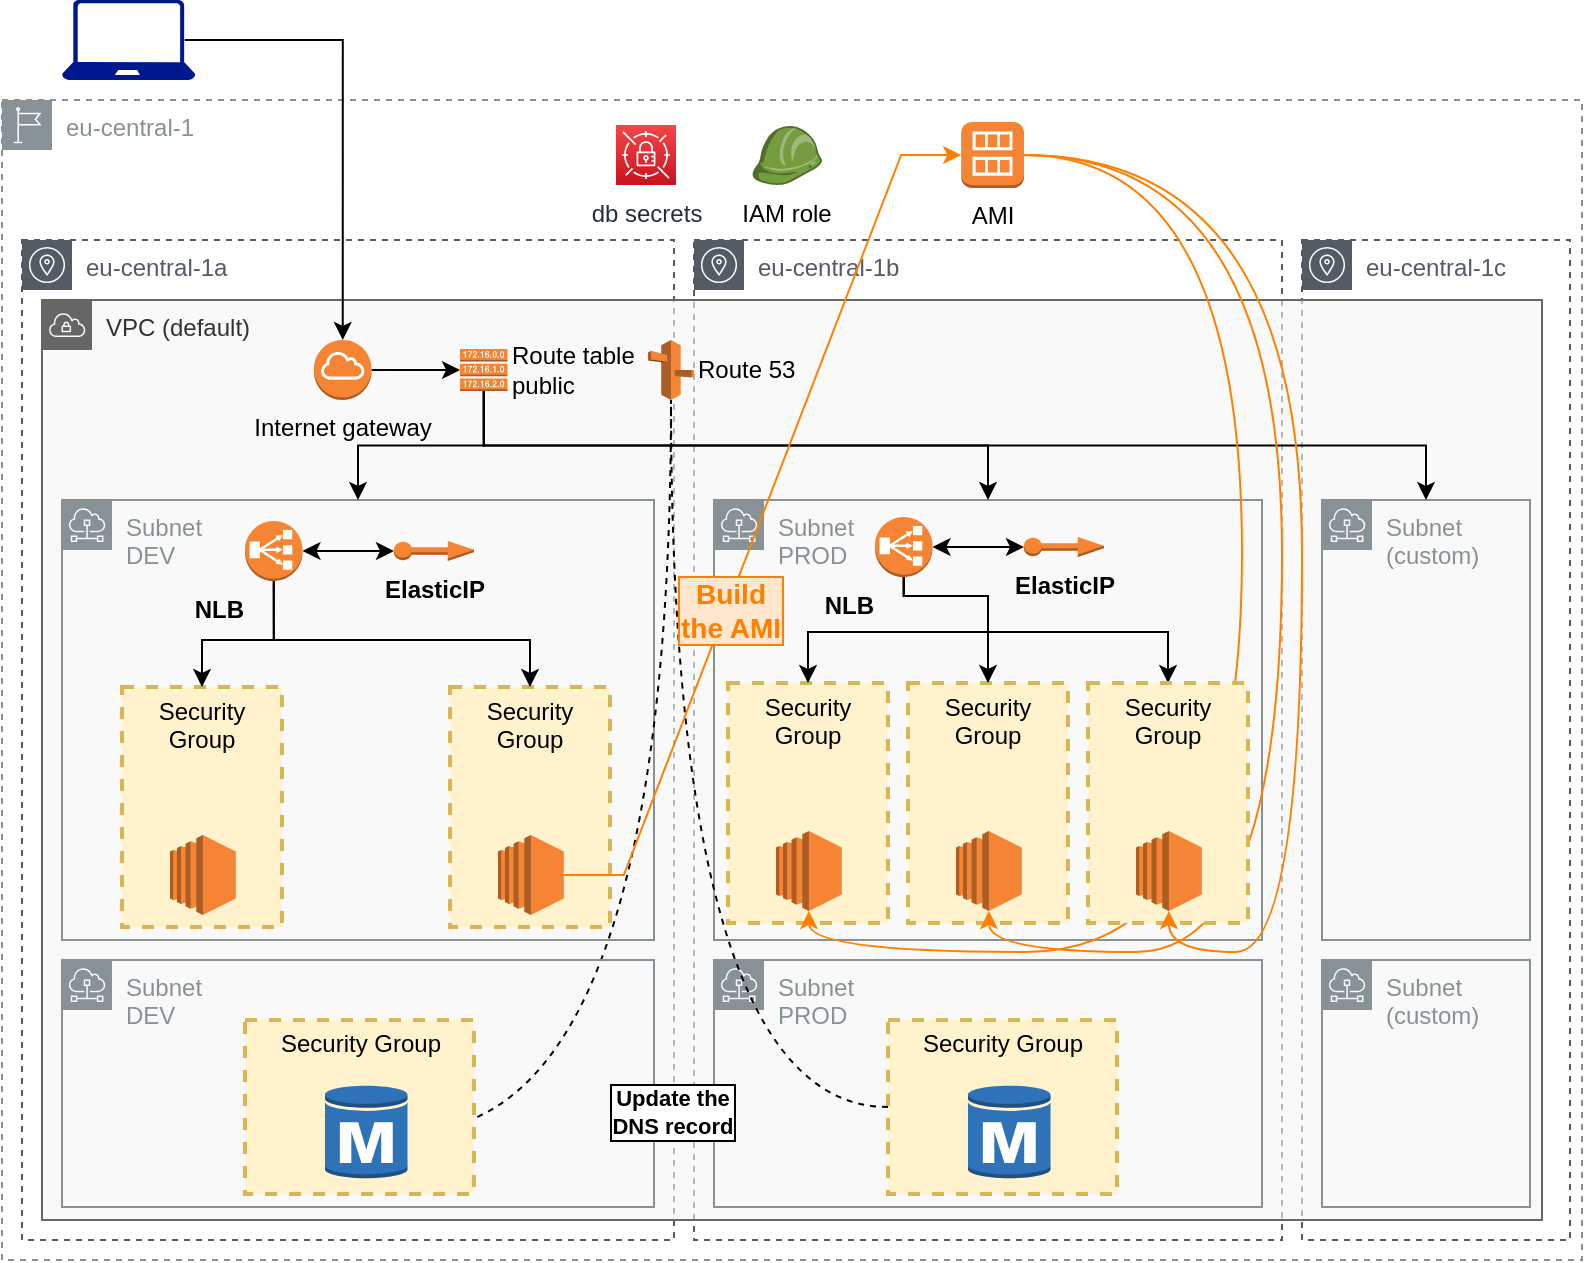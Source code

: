<mxfile version="13.9.9" type="github">
  <diagram id="UUgaOf1F6qNWSPvY_eEi" name="Page-1">
    <mxGraphModel dx="946" dy="662" grid="1" gridSize="10" guides="1" tooltips="1" connect="1" arrows="1" fold="1" page="1" pageScale="1" pageWidth="827" pageHeight="1169" math="0" shadow="0">
      <root>
        <mxCell id="0" />
        <mxCell id="1" parent="0" />
        <mxCell id="LLyH-jrI4SZby10niK_6-6" value="eu-central-1" style="outlineConnect=0;gradientColor=none;html=1;whiteSpace=wrap;fontSize=12;fontStyle=0;shape=mxgraph.aws4.group;grIcon=mxgraph.aws4.group_region;strokeColor=#879196;fillColor=none;verticalAlign=top;align=left;spacingLeft=30;fontColor=#879196;dashed=1;" parent="1" vertex="1">
          <mxGeometry x="20" y="80" width="790" height="580" as="geometry" />
        </mxCell>
        <mxCell id="LLyH-jrI4SZby10niK_6-10" value="eu-central-1a" style="outlineConnect=0;gradientColor=none;html=1;whiteSpace=wrap;fontSize=12;fontStyle=0;shape=mxgraph.aws4.group;grIcon=mxgraph.aws4.group_availability_zone;strokeColor=#545B64;fillColor=none;verticalAlign=top;align=left;spacingLeft=30;fontColor=#545B64;dashed=1;" parent="1" vertex="1">
          <mxGeometry x="30" y="150" width="326" height="500" as="geometry" />
        </mxCell>
        <mxCell id="LLyH-jrI4SZby10niK_6-7" value="eu-central-1c" style="outlineConnect=0;gradientColor=none;html=1;whiteSpace=wrap;fontSize=12;fontStyle=0;shape=mxgraph.aws4.group;grIcon=mxgraph.aws4.group_availability_zone;strokeColor=#545B64;fillColor=none;verticalAlign=top;align=left;spacingLeft=30;fontColor=#545B64;dashed=1;" parent="1" vertex="1">
          <mxGeometry x="670" y="150" width="134" height="500" as="geometry" />
        </mxCell>
        <mxCell id="LLyH-jrI4SZby10niK_6-9" value="eu-central-1b" style="outlineConnect=0;gradientColor=none;html=1;whiteSpace=wrap;fontSize=12;fontStyle=0;shape=mxgraph.aws4.group;grIcon=mxgraph.aws4.group_availability_zone;strokeColor=#545B64;fillColor=none;verticalAlign=top;align=left;spacingLeft=30;fontColor=#545B64;dashed=1;" parent="1" vertex="1">
          <mxGeometry x="366" y="150" width="294" height="500" as="geometry" />
        </mxCell>
        <mxCell id="LLyH-jrI4SZby10niK_6-5" value="VPC (default)" style="outlineConnect=0;html=1;whiteSpace=wrap;fontSize=12;fontStyle=0;shape=mxgraph.aws4.group;grIcon=mxgraph.aws4.group_vpc;strokeColor=#666666;fillColor=#f5f5f5;verticalAlign=top;align=left;spacingLeft=30;dashed=0;fillOpacity=60;fontColor=#333333;" parent="1" vertex="1">
          <mxGeometry x="40" y="180" width="750" height="460" as="geometry" />
        </mxCell>
        <mxCell id="LLyH-jrI4SZby10niK_6-4" value="Subnet &lt;br&gt;DEV" style="outlineConnect=0;gradientColor=none;html=1;whiteSpace=wrap;fontSize=12;fontStyle=0;shape=mxgraph.aws4.group;grIcon=mxgraph.aws4.group_subnet;strokeColor=#879196;fillColor=none;verticalAlign=top;align=left;spacingLeft=30;fontColor=#879196;dashed=0;" parent="1" vertex="1">
          <mxGeometry x="50" y="280" width="296" height="220" as="geometry" />
        </mxCell>
        <mxCell id="LLyH-jrI4SZby10niK_6-27" style="edgeStyle=orthogonalEdgeStyle;rounded=0;orthogonalLoop=1;jettySize=auto;html=1;exitX=1;exitY=0.5;exitDx=0;exitDy=0;exitPerimeter=0;entryX=0;entryY=0.5;entryDx=0;entryDy=0;entryPerimeter=0;" parent="1" source="LLyH-jrI4SZby10niK_6-2" target="LLyH-jrI4SZby10niK_6-19" edge="1">
          <mxGeometry relative="1" as="geometry" />
        </mxCell>
        <mxCell id="LLyH-jrI4SZby10niK_6-2" value="Internet gateway" style="outlineConnect=0;dashed=0;verticalLabelPosition=bottom;verticalAlign=top;align=center;html=1;shape=mxgraph.aws3.internet_gateway;fillColor=#F58534;gradientColor=none;" parent="1" vertex="1">
          <mxGeometry x="176" y="200" width="28.75" height="30" as="geometry" />
        </mxCell>
        <mxCell id="LLyH-jrI4SZby10niK_6-28" style="edgeStyle=orthogonalEdgeStyle;rounded=0;orthogonalLoop=1;jettySize=auto;html=1;exitX=0.92;exitY=0.5;exitDx=0;exitDy=0;exitPerimeter=0;entryX=0.5;entryY=0;entryDx=0;entryDy=0;entryPerimeter=0;" parent="1" source="LLyH-jrI4SZby10niK_6-12" target="LLyH-jrI4SZby10niK_6-2" edge="1">
          <mxGeometry relative="1" as="geometry" />
        </mxCell>
        <mxCell id="LLyH-jrI4SZby10niK_6-12" value="" style="aspect=fixed;pointerEvents=1;shadow=0;dashed=0;html=1;strokeColor=none;labelPosition=center;verticalLabelPosition=bottom;verticalAlign=top;align=center;fillColor=#00188D;shape=mxgraph.azure.laptop" parent="1" vertex="1">
          <mxGeometry x="50" y="30" width="66.66" height="40" as="geometry" />
        </mxCell>
        <mxCell id="LLyH-jrI4SZby10niK_6-15" value="Subnet (custom)" style="outlineConnect=0;gradientColor=none;html=1;whiteSpace=wrap;fontSize=12;fontStyle=0;shape=mxgraph.aws4.group;grIcon=mxgraph.aws4.group_subnet;strokeColor=#879196;fillColor=none;verticalAlign=top;align=left;spacingLeft=30;fontColor=#879196;dashed=0;" parent="1" vertex="1">
          <mxGeometry x="680" y="280" width="104" height="220" as="geometry" />
        </mxCell>
        <mxCell id="LLyH-jrI4SZby10niK_6-16" value="Subnet&lt;br&gt;PROD" style="outlineConnect=0;gradientColor=none;html=1;whiteSpace=wrap;fontSize=12;fontStyle=0;shape=mxgraph.aws4.group;grIcon=mxgraph.aws4.group_subnet;strokeColor=#879196;fillColor=none;verticalAlign=top;align=left;spacingLeft=30;fontColor=#879196;dashed=0;" parent="1" vertex="1">
          <mxGeometry x="376" y="280" width="274" height="220" as="geometry" />
        </mxCell>
        <mxCell id="LLyH-jrI4SZby10niK_6-23" style="edgeStyle=orthogonalEdgeStyle;rounded=0;orthogonalLoop=1;jettySize=auto;html=1;exitX=0.5;exitY=1;exitDx=0;exitDy=0;exitPerimeter=0;" parent="1" source="LLyH-jrI4SZby10niK_6-19" target="LLyH-jrI4SZby10niK_6-16" edge="1">
          <mxGeometry relative="1" as="geometry" />
        </mxCell>
        <mxCell id="LLyH-jrI4SZby10niK_6-24" style="edgeStyle=orthogonalEdgeStyle;rounded=0;orthogonalLoop=1;jettySize=auto;html=1;exitX=0.5;exitY=1;exitDx=0;exitDy=0;exitPerimeter=0;" parent="1" source="LLyH-jrI4SZby10niK_6-19" target="LLyH-jrI4SZby10niK_6-4" edge="1">
          <mxGeometry relative="1" as="geometry" />
        </mxCell>
        <mxCell id="LLyH-jrI4SZby10niK_6-25" style="edgeStyle=orthogonalEdgeStyle;rounded=0;orthogonalLoop=1;jettySize=auto;html=1;exitX=0.5;exitY=1;exitDx=0;exitDy=0;exitPerimeter=0;" parent="1" source="LLyH-jrI4SZby10niK_6-19" target="LLyH-jrI4SZby10niK_6-15" edge="1">
          <mxGeometry relative="1" as="geometry" />
        </mxCell>
        <mxCell id="LLyH-jrI4SZby10niK_6-19" value="Route table&lt;br&gt;public" style="outlineConnect=0;dashed=0;verticalLabelPosition=middle;verticalAlign=middle;align=left;html=1;shape=mxgraph.aws3.route_table;fillColor=#F58536;gradientColor=none;labelPosition=right;" parent="1" vertex="1">
          <mxGeometry x="249.02" y="204.5" width="23.71" height="21" as="geometry" />
        </mxCell>
        <mxCell id="Gg3K2ls2yGk3OWGE8Ab6-3" value="Route 53" style="outlineConnect=0;dashed=0;verticalLabelPosition=middle;verticalAlign=middle;align=left;html=1;shape=mxgraph.aws3.route_53;fillColor=#F58536;gradientColor=none;labelPosition=right;" parent="1" vertex="1">
          <mxGeometry x="343.02" y="200" width="22.98" height="30" as="geometry" />
        </mxCell>
        <mxCell id="Gg3K2ls2yGk3OWGE8Ab6-6" style="edgeStyle=orthogonalEdgeStyle;rounded=0;orthogonalLoop=1;jettySize=auto;html=1;entryX=0.5;entryY=1;entryDx=0;entryDy=0;entryPerimeter=0;endArrow=none;endFill=0;curved=1;dashed=1;" parent="1" source="LLyH-jrI4SZby10niK_6-1" target="Gg3K2ls2yGk3OWGE8Ab6-3" edge="1">
          <mxGeometry relative="1" as="geometry">
            <mxPoint x="161.45" y="450" as="sourcePoint" />
            <mxPoint x="482.49" y="235" as="targetPoint" />
          </mxGeometry>
        </mxCell>
        <mxCell id="WJ81USQerfGTGFu2v-6j-1" value="IAM role" style="outlineConnect=0;dashed=0;verticalLabelPosition=bottom;verticalAlign=top;align=center;html=1;shape=mxgraph.aws3.role;fillColor=#759C3E;gradientColor=none;" parent="1" vertex="1">
          <mxGeometry x="394.93" y="93" width="35.07" height="29.5" as="geometry" />
        </mxCell>
        <mxCell id="WJ81USQerfGTGFu2v-6j-3" value="db secrets" style="outlineConnect=0;fontColor=#232F3E;gradientColor=#F54749;gradientDirection=north;fillColor=#C7131F;strokeColor=#ffffff;dashed=0;verticalLabelPosition=bottom;verticalAlign=top;align=center;html=1;fontSize=12;fontStyle=0;aspect=fixed;shape=mxgraph.aws4.resourceIcon;resIcon=mxgraph.aws4.secrets_manager;" parent="1" vertex="1">
          <mxGeometry x="327" y="92.5" width="30" height="30" as="geometry" />
        </mxCell>
        <mxCell id="mmzX4yjb0Bl6ZRDBmCqj-1" value="Security Group" style="fontStyle=0;verticalAlign=top;align=center;spacingTop=-2;fillColor=#fff2cc;rounded=0;whiteSpace=wrap;html=1;strokeColor=#d6b656;strokeWidth=2;dashed=1;container=1;collapsible=0;expand=0;recursiveResize=0;" parent="1" vertex="1">
          <mxGeometry x="80" y="373.5" width="80" height="120" as="geometry" />
        </mxCell>
        <mxCell id="mmzX4yjb0Bl6ZRDBmCqj-2" value="" style="outlineConnect=0;dashed=0;verticalLabelPosition=bottom;verticalAlign=top;align=center;html=1;shape=mxgraph.aws3.ec2;fillColor=#F58534;gradientColor=none;" parent="mmzX4yjb0Bl6ZRDBmCqj-1" vertex="1">
          <mxGeometry x="24.0" y="74" width="32.9" height="40" as="geometry" />
        </mxCell>
        <mxCell id="mmzX4yjb0Bl6ZRDBmCqj-3" value="" style="shape=image;html=1;verticalAlign=top;verticalLabelPosition=bottom;labelBackgroundColor=#ffffff;imageAspect=0;aspect=fixed;image=https://cdn2.iconfinder.com/data/icons/nodejs-1/128/nodejs-128.png" parent="mmzX4yjb0Bl6ZRDBmCqj-1" vertex="1">
          <mxGeometry x="16.45" y="30" width="48" height="48" as="geometry" />
        </mxCell>
        <mxCell id="mmzX4yjb0Bl6ZRDBmCqj-4" value="Security Group" style="fontStyle=0;verticalAlign=top;align=center;spacingTop=-2;fillColor=#fff2cc;rounded=0;whiteSpace=wrap;html=1;strokeColor=#d6b656;strokeWidth=2;dashed=1;container=1;collapsible=0;expand=0;recursiveResize=0;" parent="1" vertex="1">
          <mxGeometry x="244" y="373.5" width="80" height="120" as="geometry" />
        </mxCell>
        <mxCell id="mmzX4yjb0Bl6ZRDBmCqj-5" value="" style="outlineConnect=0;dashed=0;verticalLabelPosition=bottom;verticalAlign=top;align=center;html=1;shape=mxgraph.aws3.ec2;fillColor=#F58534;gradientColor=none;" parent="mmzX4yjb0Bl6ZRDBmCqj-4" vertex="1">
          <mxGeometry x="24.0" y="74" width="32.9" height="40" as="geometry" />
        </mxCell>
        <mxCell id="mmzX4yjb0Bl6ZRDBmCqj-6" value="" style="shape=image;html=1;verticalAlign=top;verticalLabelPosition=bottom;labelBackgroundColor=#ffffff;imageAspect=0;aspect=fixed;image=https://cdn2.iconfinder.com/data/icons/nodejs-1/128/nodejs-128.png" parent="mmzX4yjb0Bl6ZRDBmCqj-4" vertex="1">
          <mxGeometry x="16.45" y="30" width="48" height="48" as="geometry" />
        </mxCell>
        <mxCell id="mmzX4yjb0Bl6ZRDBmCqj-11" value="Subnet&lt;br&gt;DEV" style="outlineConnect=0;gradientColor=none;html=1;whiteSpace=wrap;fontSize=12;fontStyle=0;shape=mxgraph.aws4.group;grIcon=mxgraph.aws4.group_subnet;strokeColor=#879196;fillColor=none;verticalAlign=top;align=left;spacingLeft=30;fontColor=#879196;dashed=0;" parent="1" vertex="1">
          <mxGeometry x="50" y="510" width="296" height="123.5" as="geometry" />
        </mxCell>
        <mxCell id="LLyH-jrI4SZby10niK_6-3" value="Security Group" style="fontStyle=0;verticalAlign=top;align=center;spacingTop=-2;fillColor=#fff2cc;rounded=0;whiteSpace=wrap;html=1;strokeColor=#d6b656;strokeWidth=2;dashed=1;container=1;collapsible=0;expand=0;recursiveResize=0;" parent="1" vertex="1">
          <mxGeometry x="141.5" y="540" width="114.5" height="87" as="geometry" />
        </mxCell>
        <mxCell id="LLyH-jrI4SZby10niK_6-1" value="" style="outlineConnect=0;dashed=0;verticalLabelPosition=bottom;verticalAlign=top;align=center;html=1;shape=mxgraph.aws3.rds_db_instance;fillColor=#2E73B8;gradientColor=none;" parent="LLyH-jrI4SZby10niK_6-3" vertex="1">
          <mxGeometry x="40" y="32" width="41.25" height="48" as="geometry" />
        </mxCell>
        <mxCell id="mmzX4yjb0Bl6ZRDBmCqj-12" value="Subnet&lt;br&gt;PROD" style="outlineConnect=0;gradientColor=none;html=1;whiteSpace=wrap;fontSize=12;fontStyle=0;shape=mxgraph.aws4.group;grIcon=mxgraph.aws4.group_subnet;strokeColor=#879196;fillColor=none;verticalAlign=top;align=left;spacingLeft=30;fontColor=#879196;dashed=0;" parent="1" vertex="1">
          <mxGeometry x="376" y="510" width="274" height="123.5" as="geometry" />
        </mxCell>
        <mxCell id="mmzX4yjb0Bl6ZRDBmCqj-14" value="Subnet (custom)" style="outlineConnect=0;gradientColor=none;html=1;whiteSpace=wrap;fontSize=12;fontStyle=0;shape=mxgraph.aws4.group;grIcon=mxgraph.aws4.group_subnet;strokeColor=#879196;fillColor=none;verticalAlign=top;align=left;spacingLeft=30;fontColor=#879196;dashed=0;" parent="1" vertex="1">
          <mxGeometry x="680" y="510" width="104" height="123.5" as="geometry" />
        </mxCell>
        <mxCell id="mmzX4yjb0Bl6ZRDBmCqj-20" style="edgeStyle=orthogonalEdgeStyle;rounded=0;orthogonalLoop=1;jettySize=auto;html=1;exitX=0.5;exitY=1;exitDx=0;exitDy=0;exitPerimeter=0;entryX=0.5;entryY=0;entryDx=0;entryDy=0;" parent="1" source="mmzX4yjb0Bl6ZRDBmCqj-15" target="mmzX4yjb0Bl6ZRDBmCqj-4" edge="1">
          <mxGeometry relative="1" as="geometry">
            <Array as="points">
              <mxPoint x="156" y="350" />
              <mxPoint x="284" y="350" />
            </Array>
          </mxGeometry>
        </mxCell>
        <mxCell id="mmzX4yjb0Bl6ZRDBmCqj-26" style="edgeStyle=orthogonalEdgeStyle;rounded=0;orthogonalLoop=1;jettySize=auto;html=1;exitX=0.5;exitY=1;exitDx=0;exitDy=0;exitPerimeter=0;entryX=0.5;entryY=0;entryDx=0;entryDy=0;startArrow=none;startFill=0;" parent="1" source="mmzX4yjb0Bl6ZRDBmCqj-15" target="mmzX4yjb0Bl6ZRDBmCqj-1" edge="1">
          <mxGeometry relative="1" as="geometry">
            <Array as="points">
              <mxPoint x="156" y="350" />
              <mxPoint x="120" y="350" />
            </Array>
          </mxGeometry>
        </mxCell>
        <mxCell id="mmzX4yjb0Bl6ZRDBmCqj-15" value="&lt;b&gt;NLB&lt;/b&gt;" style="outlineConnect=0;dashed=0;verticalLabelPosition=bottom;verticalAlign=top;align=right;html=1;shape=mxgraph.aws3.classic_load_balancer;fillColor=#F58534;gradientColor=none;labelPosition=left;" parent="1" vertex="1">
          <mxGeometry x="141.5" y="290.5" width="28.75" height="30" as="geometry" />
        </mxCell>
        <mxCell id="mmzX4yjb0Bl6ZRDBmCqj-23" value="" style="edgeStyle=orthogonalEdgeStyle;rounded=0;orthogonalLoop=1;jettySize=auto;html=1;startArrow=classic;startFill=1;" parent="1" source="mmzX4yjb0Bl6ZRDBmCqj-22" target="mmzX4yjb0Bl6ZRDBmCqj-15" edge="1">
          <mxGeometry relative="1" as="geometry" />
        </mxCell>
        <mxCell id="mmzX4yjb0Bl6ZRDBmCqj-22" value="&lt;b&gt;ElasticIP&lt;/b&gt;" style="outlineConnect=0;dashed=0;verticalLabelPosition=bottom;verticalAlign=top;align=center;html=1;shape=mxgraph.aws3.elastic_ip;fillColor=#F58534;gradientColor=none;" parent="1" vertex="1">
          <mxGeometry x="216" y="300.5" width="40" height="10" as="geometry" />
        </mxCell>
        <mxCell id="FU5zcwVCU_c94r31TygK-1" value="Security Group" style="fontStyle=0;verticalAlign=top;align=center;spacingTop=-2;fillColor=#fff2cc;rounded=0;whiteSpace=wrap;html=1;strokeColor=#d6b656;strokeWidth=2;dashed=1;container=1;collapsible=0;expand=0;recursiveResize=0;" vertex="1" parent="1">
          <mxGeometry x="383" y="371.5" width="80" height="120" as="geometry" />
        </mxCell>
        <mxCell id="FU5zcwVCU_c94r31TygK-2" value="" style="outlineConnect=0;dashed=0;verticalLabelPosition=bottom;verticalAlign=top;align=center;html=1;shape=mxgraph.aws3.ec2;fillColor=#F58534;gradientColor=none;" vertex="1" parent="FU5zcwVCU_c94r31TygK-1">
          <mxGeometry x="24.0" y="74" width="32.9" height="40" as="geometry" />
        </mxCell>
        <mxCell id="FU5zcwVCU_c94r31TygK-3" value="" style="shape=image;html=1;verticalAlign=top;verticalLabelPosition=bottom;labelBackgroundColor=#ffffff;imageAspect=0;aspect=fixed;image=https://cdn2.iconfinder.com/data/icons/nodejs-1/128/nodejs-128.png" vertex="1" parent="FU5zcwVCU_c94r31TygK-1">
          <mxGeometry x="16.45" y="30" width="48" height="48" as="geometry" />
        </mxCell>
        <mxCell id="FU5zcwVCU_c94r31TygK-4" value="Security Group" style="fontStyle=0;verticalAlign=top;align=center;spacingTop=-2;fillColor=#fff2cc;rounded=0;whiteSpace=wrap;html=1;strokeColor=#d6b656;strokeWidth=2;dashed=1;container=1;collapsible=0;expand=0;recursiveResize=0;" vertex="1" parent="1">
          <mxGeometry x="473" y="371.5" width="80" height="120" as="geometry" />
        </mxCell>
        <mxCell id="FU5zcwVCU_c94r31TygK-5" value="" style="outlineConnect=0;dashed=0;verticalLabelPosition=bottom;verticalAlign=top;align=center;html=1;shape=mxgraph.aws3.ec2;fillColor=#F58534;gradientColor=none;" vertex="1" parent="FU5zcwVCU_c94r31TygK-4">
          <mxGeometry x="24.0" y="74" width="32.9" height="40" as="geometry" />
        </mxCell>
        <mxCell id="FU5zcwVCU_c94r31TygK-6" value="" style="shape=image;html=1;verticalAlign=top;verticalLabelPosition=bottom;labelBackgroundColor=#ffffff;imageAspect=0;aspect=fixed;image=https://cdn2.iconfinder.com/data/icons/nodejs-1/128/nodejs-128.png" vertex="1" parent="FU5zcwVCU_c94r31TygK-4">
          <mxGeometry x="16.45" y="30" width="48" height="48" as="geometry" />
        </mxCell>
        <mxCell id="FU5zcwVCU_c94r31TygK-10" style="edgeStyle=orthogonalEdgeStyle;rounded=0;orthogonalLoop=1;jettySize=auto;html=1;exitX=0.5;exitY=1;exitDx=0;exitDy=0;exitPerimeter=0;entryX=0.5;entryY=0;entryDx=0;entryDy=0;" edge="1" parent="1" source="FU5zcwVCU_c94r31TygK-13" target="FU5zcwVCU_c94r31TygK-7">
          <mxGeometry relative="1" as="geometry">
            <Array as="points">
              <mxPoint x="471" y="328" />
              <mxPoint x="513" y="328" />
              <mxPoint x="513" y="346" />
              <mxPoint x="603" y="346" />
            </Array>
          </mxGeometry>
        </mxCell>
        <mxCell id="FU5zcwVCU_c94r31TygK-11" style="edgeStyle=orthogonalEdgeStyle;rounded=0;orthogonalLoop=1;jettySize=auto;html=1;exitX=0.5;exitY=1;exitDx=0;exitDy=0;exitPerimeter=0;entryX=0.5;entryY=0;entryDx=0;entryDy=0;" edge="1" parent="1" source="FU5zcwVCU_c94r31TygK-13" target="FU5zcwVCU_c94r31TygK-1">
          <mxGeometry relative="1" as="geometry">
            <Array as="points">
              <mxPoint x="471" y="328" />
              <mxPoint x="513" y="328" />
              <mxPoint x="513" y="346" />
              <mxPoint x="423" y="346" />
            </Array>
          </mxGeometry>
        </mxCell>
        <mxCell id="FU5zcwVCU_c94r31TygK-12" style="edgeStyle=orthogonalEdgeStyle;rounded=0;orthogonalLoop=1;jettySize=auto;html=1;exitX=0.5;exitY=1;exitDx=0;exitDy=0;exitPerimeter=0;entryX=0.5;entryY=0;entryDx=0;entryDy=0;startArrow=none;startFill=0;" edge="1" parent="1" source="FU5zcwVCU_c94r31TygK-13" target="FU5zcwVCU_c94r31TygK-4">
          <mxGeometry relative="1" as="geometry">
            <Array as="points">
              <mxPoint x="471" y="328" />
              <mxPoint x="513" y="328" />
            </Array>
          </mxGeometry>
        </mxCell>
        <mxCell id="FU5zcwVCU_c94r31TygK-13" value="&lt;b&gt;NLB&lt;/b&gt;" style="outlineConnect=0;dashed=0;verticalLabelPosition=bottom;verticalAlign=top;align=right;html=1;shape=mxgraph.aws3.classic_load_balancer;fillColor=#F58534;gradientColor=none;labelPosition=left;" vertex="1" parent="1">
          <mxGeometry x="456.5" y="288.5" width="28.75" height="30" as="geometry" />
        </mxCell>
        <mxCell id="FU5zcwVCU_c94r31TygK-14" value="" style="edgeStyle=orthogonalEdgeStyle;rounded=0;orthogonalLoop=1;jettySize=auto;html=1;startArrow=classic;startFill=1;" edge="1" parent="1" source="FU5zcwVCU_c94r31TygK-15" target="FU5zcwVCU_c94r31TygK-13">
          <mxGeometry relative="1" as="geometry" />
        </mxCell>
        <mxCell id="FU5zcwVCU_c94r31TygK-15" value="&lt;b&gt;ElasticIP&lt;/b&gt;" style="outlineConnect=0;dashed=0;verticalLabelPosition=bottom;verticalAlign=top;align=center;html=1;shape=mxgraph.aws3.elastic_ip;fillColor=#F58534;gradientColor=none;" vertex="1" parent="1">
          <mxGeometry x="531" y="298.5" width="40" height="10" as="geometry" />
        </mxCell>
        <mxCell id="FU5zcwVCU_c94r31TygK-19" style="edgeStyle=orthogonalEdgeStyle;curved=1;rounded=0;orthogonalLoop=1;jettySize=auto;html=1;exitX=1;exitY=0.5;exitDx=0;exitDy=0;exitPerimeter=0;entryX=0.5;entryY=1;entryDx=0;entryDy=0;entryPerimeter=0;labelBackgroundColor=#FFE6CC;fontColor=#FF8000;align=center;strokeColor=#FF8000;" edge="1" parent="1" source="FU5zcwVCU_c94r31TygK-16" target="FU5zcwVCU_c94r31TygK-5">
          <mxGeometry relative="1" as="geometry">
            <Array as="points">
              <mxPoint x="660" y="108" />
              <mxPoint x="660" y="506" />
              <mxPoint x="514" y="506" />
            </Array>
          </mxGeometry>
        </mxCell>
        <mxCell id="FU5zcwVCU_c94r31TygK-20" style="edgeStyle=orthogonalEdgeStyle;curved=1;rounded=0;orthogonalLoop=1;jettySize=auto;html=1;exitX=1;exitY=0.5;exitDx=0;exitDy=0;exitPerimeter=0;entryX=0.5;entryY=1;entryDx=0;entryDy=0;entryPerimeter=0;labelBackgroundColor=#FFE6CC;fontColor=#FF8000;align=center;strokeColor=#FF8000;" edge="1" parent="1" source="FU5zcwVCU_c94r31TygK-16" target="FU5zcwVCU_c94r31TygK-2">
          <mxGeometry relative="1" as="geometry">
            <Array as="points">
              <mxPoint x="640" y="108" />
              <mxPoint x="640" y="506" />
              <mxPoint x="424" y="506" />
            </Array>
          </mxGeometry>
        </mxCell>
        <mxCell id="FU5zcwVCU_c94r31TygK-16" value="AMI" style="outlineConnect=0;dashed=0;verticalLabelPosition=bottom;verticalAlign=top;align=center;html=1;shape=mxgraph.aws3.ami;fillColor=#F58534;gradientColor=none;" vertex="1" parent="1">
          <mxGeometry x="499.57" y="91" width="31.43" height="33" as="geometry" />
        </mxCell>
        <mxCell id="FU5zcwVCU_c94r31TygK-7" value="Security Group" style="fontStyle=0;verticalAlign=top;align=center;spacingTop=-2;fillColor=#fff2cc;rounded=0;whiteSpace=wrap;html=1;strokeColor=#d6b656;strokeWidth=2;dashed=1;container=1;collapsible=0;expand=0;recursiveResize=0;" vertex="1" parent="1">
          <mxGeometry x="563" y="371.5" width="80" height="120" as="geometry" />
        </mxCell>
        <mxCell id="FU5zcwVCU_c94r31TygK-8" value="" style="outlineConnect=0;dashed=0;verticalLabelPosition=bottom;verticalAlign=top;align=center;html=1;shape=mxgraph.aws3.ec2;fillColor=#F58534;gradientColor=none;" vertex="1" parent="FU5zcwVCU_c94r31TygK-7">
          <mxGeometry x="24.0" y="74" width="32.9" height="40" as="geometry" />
        </mxCell>
        <mxCell id="FU5zcwVCU_c94r31TygK-9" value="" style="shape=image;html=1;verticalAlign=top;verticalLabelPosition=bottom;labelBackgroundColor=#ffffff;imageAspect=0;aspect=fixed;image=https://cdn2.iconfinder.com/data/icons/nodejs-1/128/nodejs-128.png" vertex="1" parent="FU5zcwVCU_c94r31TygK-7">
          <mxGeometry x="16.45" y="30" width="48" height="48" as="geometry" />
        </mxCell>
        <mxCell id="FU5zcwVCU_c94r31TygK-18" style="edgeStyle=orthogonalEdgeStyle;rounded=0;orthogonalLoop=1;jettySize=auto;html=1;exitX=1;exitY=0.5;exitDx=0;exitDy=0;exitPerimeter=0;entryX=0.5;entryY=1;entryDx=0;entryDy=0;entryPerimeter=0;labelBackgroundColor=#FFE6CC;fontColor=#FF8000;align=center;curved=1;strokeColor=#FF8000;" edge="1" parent="1" source="FU5zcwVCU_c94r31TygK-16" target="FU5zcwVCU_c94r31TygK-8">
          <mxGeometry relative="1" as="geometry">
            <Array as="points">
              <mxPoint x="670" y="108" />
              <mxPoint x="670" y="506" />
              <mxPoint x="604" y="506" />
            </Array>
          </mxGeometry>
        </mxCell>
        <mxCell id="FU5zcwVCU_c94r31TygK-21" value="Security Group" style="fontStyle=0;verticalAlign=top;align=center;spacingTop=-2;fillColor=#fff2cc;rounded=0;whiteSpace=wrap;html=1;strokeColor=#d6b656;strokeWidth=2;dashed=1;container=1;collapsible=0;expand=0;recursiveResize=0;" vertex="1" parent="1">
          <mxGeometry x="463" y="540" width="114.5" height="87" as="geometry" />
        </mxCell>
        <mxCell id="FU5zcwVCU_c94r31TygK-22" value="" style="outlineConnect=0;dashed=0;verticalLabelPosition=bottom;verticalAlign=top;align=center;html=1;shape=mxgraph.aws3.rds_db_instance;fillColor=#2E73B8;gradientColor=none;" vertex="1" parent="FU5zcwVCU_c94r31TygK-21">
          <mxGeometry x="40" y="32" width="41.25" height="48" as="geometry" />
        </mxCell>
        <mxCell id="FU5zcwVCU_c94r31TygK-23" value="&lt;b&gt;Update the &lt;br&gt;DNS record&lt;/b&gt;" style="edgeStyle=orthogonalEdgeStyle;rounded=0;orthogonalLoop=1;jettySize=auto;html=1;entryX=0.5;entryY=1;entryDx=0;entryDy=0;entryPerimeter=0;endArrow=none;endFill=0;curved=1;dashed=1;exitX=0;exitY=0.5;exitDx=0;exitDy=0;labelBorderColor=#000000;spacingTop=250;" edge="1" parent="1" source="FU5zcwVCU_c94r31TygK-21" target="Gg3K2ls2yGk3OWGE8Ab6-3">
          <mxGeometry relative="1" as="geometry">
            <mxPoint x="232.75" y="606" as="sourcePoint" />
            <mxPoint x="364.51" y="240" as="targetPoint" />
          </mxGeometry>
        </mxCell>
        <mxCell id="FU5zcwVCU_c94r31TygK-17" value="&lt;b&gt;&lt;font style=&quot;font-size: 14px&quot;&gt;Build &lt;br&gt;the AMI&lt;/font&gt;&lt;/b&gt;" style="edgeStyle=entityRelationEdgeStyle;rounded=0;orthogonalLoop=1;jettySize=auto;html=1;exitX=1;exitY=0.5;exitDx=0;exitDy=0;exitPerimeter=0;entryX=0;entryY=0.5;entryDx=0;entryDy=0;entryPerimeter=0;elbow=vertical;labelPosition=left;verticalLabelPosition=middle;align=center;verticalAlign=middle;labelBackgroundColor=#FFE6CC;horizontal=1;spacingTop=9;spacingRight=3;fontColor=#FF8000;labelBorderColor=#FF8000;strokeColor=#FF8000;spacingLeft=17;" edge="1" parent="1" source="mmzX4yjb0Bl6ZRDBmCqj-5" target="FU5zcwVCU_c94r31TygK-16">
          <mxGeometry x="-0.214" y="6" relative="1" as="geometry">
            <mxPoint as="offset" />
          </mxGeometry>
        </mxCell>
      </root>
    </mxGraphModel>
  </diagram>
</mxfile>
